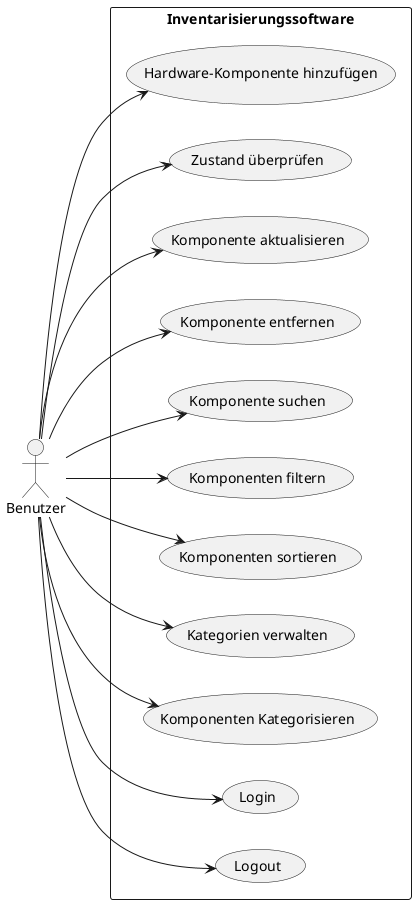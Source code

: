 @startuml
left to right direction
skinparam packageStyle rectangle

actor Benutzer as User
rectangle "Inventarisierungssoftware" {
  usecase "Hardware-Komponente hinzufügen" as UC1
  usecase "Zustand überprüfen" as UC2
  usecase "Komponente aktualisieren" as UC3
  usecase "Komponente entfernen" as UC4
  usecase "Komponente suchen" as UC5
  usecase "Komponenten filtern" as UC6
  usecase "Komponenten sortieren" as UC7
  usecase "Kategorien verwalten" as UC8
  usecase "Komponenten Kategorisieren" as UC9
  usecase "Login" as UC10
  usecase "Logout" as UC11

  User --> UC1
  User --> UC2
  User --> UC3
  User --> UC4
  User --> UC5
  User --> UC6
  User --> UC7
  User --> UC8
  User --> UC9
  User --> UC10
  User --> UC11
}
@enduml
